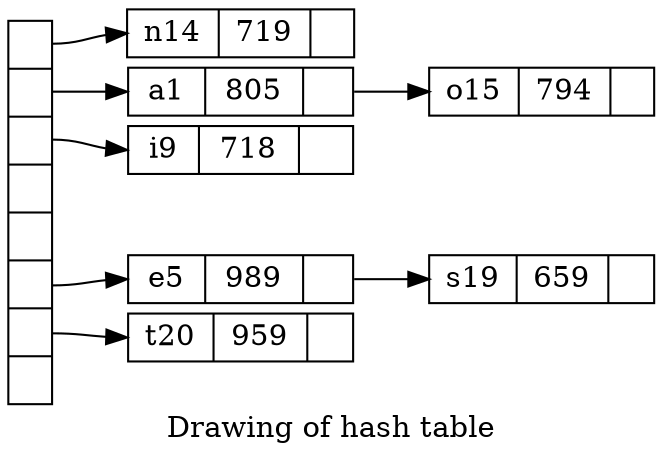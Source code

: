 /*
* 点的参数
        shape
            record     由横的和竖的矩形组成的图形
	    Mrecord    角是圆的，看例题
	    polygon    多边形
	    plaintext
	    box
	rankdir       默认时图中的线是从上到下的，值：LR，RL，TB(默认)，BT   
	sides 设置边数
	peripheries 设置多边形的外框的层数
	regular = true可以让多边形是一个规则的多边形
	orientation=15 可以让你的多边形旋转一个角度 如15度
	color
	style
	skew 值-1.0～1.0能让多边形斜切一个角度
	label
	distortion 让图形产生透视效果

	decorate      决定每条线的label与所属线的连接值：true,false
	labelfontcolor决定headlabel和taillabel的颜色
	fontcolor     决定label颜色
	headlabel     起始点标签
	taillabel     终点标签
	label         标签
	rank       当图中时间表之类的东西时，我们会需要点能排在一行（列），这时要用到rank，用花括号把rank=same然后把需要并排的点一次输入          

	width   宽
	height  高
	nodesep
****/
/*
设立一条边时，我们可以制定这条边从起点的那个位置射出和从哪个位置结束。控制符有
"n", "ne","e", "se", "s", "sw", "w" 和"nw"，具体效果见下：
n是北；s是南；w是西；e是东

也可以在record/Mrecord中给点定义一些port，因为record类型中都是一个个格子

*/
/*哈希表*/
digraph G{              /* digraph为有向图，graph为无向图 */
	label = "Drawing of hash table";

	nodesep = .05;
	rankdir = LR;
	node[shape=record, width=.1, height=.1];
	node0[label="<f0>|<f1>|<f2>|<f3>|<f4>|<f5>|<f6>|"]
	node[width=1.5];
	node1[label="{<n>n14| 719| <p>}"];
	node2[label="{<n>a1| 805| <p>}"];
	node3[label="{<n>i9| 718| <p>}"];
	node4[label="{<n>e5| 989| <p>}"];
	node5[label="{<n>t20| 959| <p>}"];
	node6[label="{<n>o15| 794| <p>}"];
	node7[label="{<n>s19| 659| <p>}"];

	node0:f0 -> node1:n;
	node0:f1 -> node2:n;
	node0:f2 -> node3:n;
	node0:f5 -> node4:n;
	node0:f6 -> node5:n;
	node2:p -> node6:n;
	node4:p -> node7:n;
	
}
